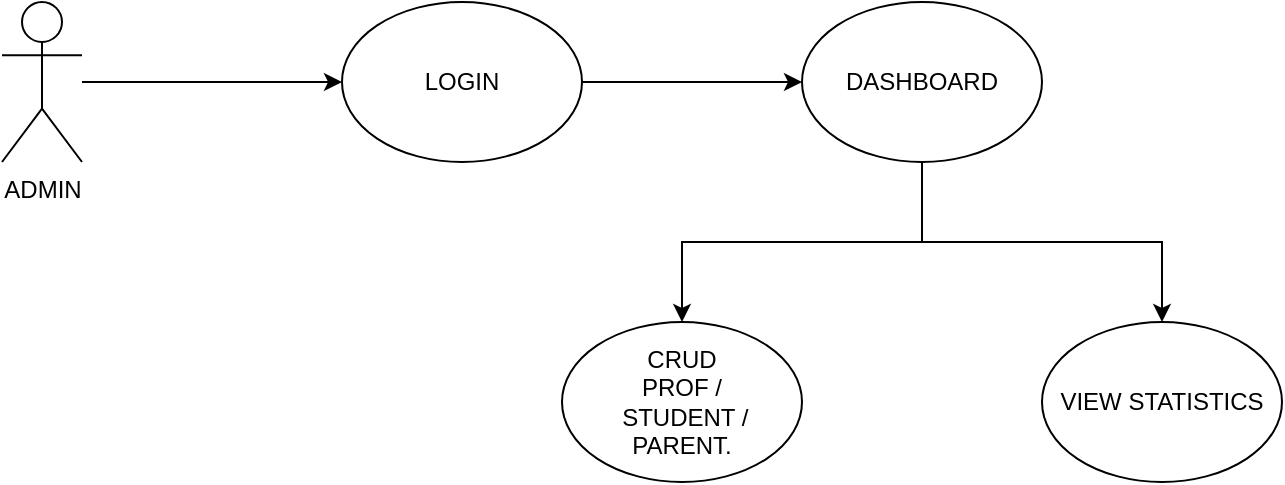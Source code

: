 <mxfile>
    <diagram id="4E7x2SgchqQEOi66ODgE" name="Page-1">
        <mxGraphModel dx="870" dy="624" grid="1" gridSize="10" guides="1" tooltips="1" connect="1" arrows="1" fold="1" page="1" pageScale="1" pageWidth="827" pageHeight="1169" math="0" shadow="0">
            <root>
                <mxCell id="0"/>
                <mxCell id="1" parent="0"/>
                <mxCell id="5" style="edgeStyle=orthogonalEdgeStyle;rounded=0;orthogonalLoop=1;jettySize=auto;html=1;" edge="1" parent="1" source="2" target="4">
                    <mxGeometry relative="1" as="geometry"/>
                </mxCell>
                <mxCell id="2" value="ADMIN" style="shape=umlActor;verticalLabelPosition=bottom;verticalAlign=top;html=1;outlineConnect=0;" vertex="1" parent="1">
                    <mxGeometry x="80" y="240" width="40" height="80" as="geometry"/>
                </mxCell>
                <mxCell id="10" style="edgeStyle=orthogonalEdgeStyle;rounded=0;orthogonalLoop=1;jettySize=auto;html=1;entryX=0;entryY=0.5;entryDx=0;entryDy=0;" edge="1" parent="1" source="4" target="11">
                    <mxGeometry relative="1" as="geometry">
                        <mxPoint x="440" y="280" as="targetPoint"/>
                    </mxGeometry>
                </mxCell>
                <mxCell id="4" value="LOGIN" style="ellipse;whiteSpace=wrap;html=1;" vertex="1" parent="1">
                    <mxGeometry x="250" y="240" width="120" height="80" as="geometry"/>
                </mxCell>
                <mxCell id="7" value="CRUD&lt;br&gt;PROF /&lt;br&gt;&amp;nbsp;STUDENT /&lt;br&gt;PARENT." style="ellipse;whiteSpace=wrap;html=1;" vertex="1" parent="1">
                    <mxGeometry x="360" y="400" width="120" height="80" as="geometry"/>
                </mxCell>
                <mxCell id="9" value="VIEW STATISTICS" style="ellipse;whiteSpace=wrap;html=1;" vertex="1" parent="1">
                    <mxGeometry x="600" y="400" width="120" height="80" as="geometry"/>
                </mxCell>
                <mxCell id="12" style="edgeStyle=orthogonalEdgeStyle;rounded=0;orthogonalLoop=1;jettySize=auto;html=1;" edge="1" parent="1" source="11" target="7">
                    <mxGeometry relative="1" as="geometry"/>
                </mxCell>
                <mxCell id="13" style="edgeStyle=orthogonalEdgeStyle;rounded=0;orthogonalLoop=1;jettySize=auto;html=1;" edge="1" parent="1" source="11" target="9">
                    <mxGeometry relative="1" as="geometry"/>
                </mxCell>
                <mxCell id="11" value="DASHBOARD" style="ellipse;whiteSpace=wrap;html=1;" vertex="1" parent="1">
                    <mxGeometry x="480" y="240" width="120" height="80" as="geometry"/>
                </mxCell>
            </root>
        </mxGraphModel>
    </diagram>
</mxfile>